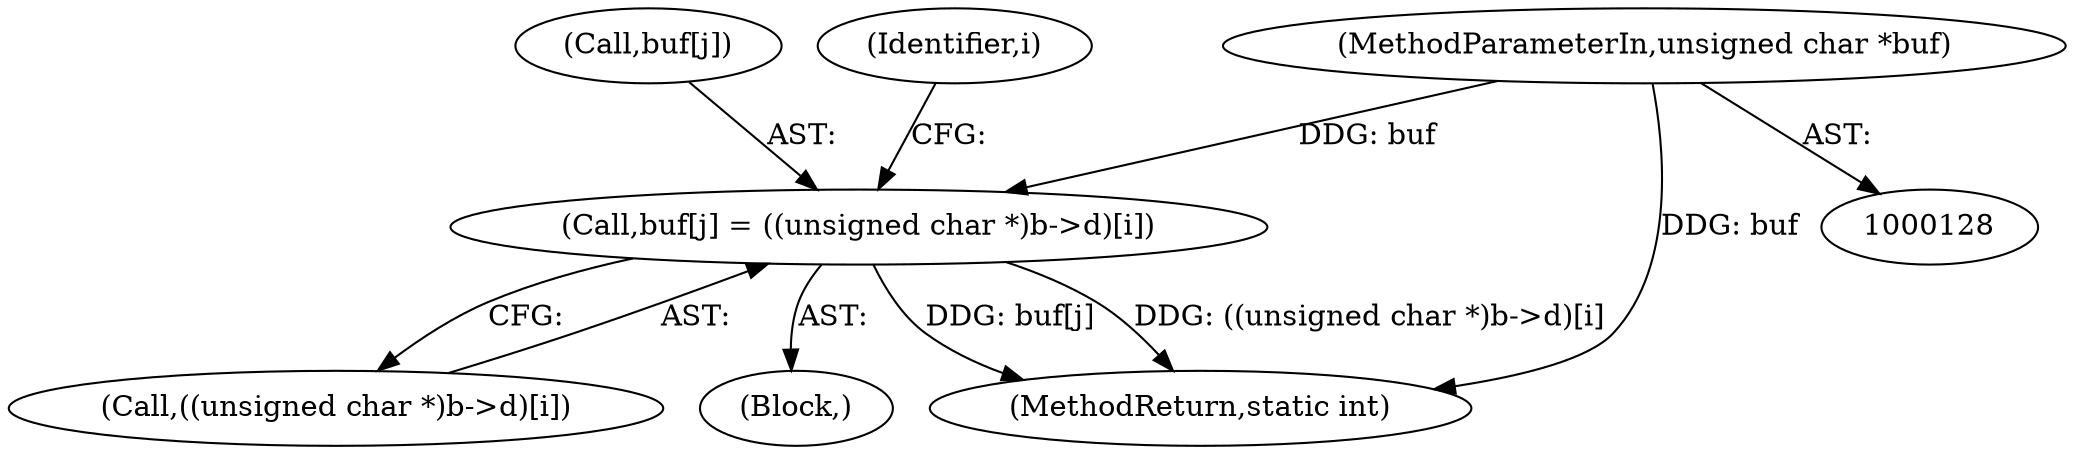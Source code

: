 digraph "1_openssl_708dc2f1291e104fe4eef810bb8ffc1fae5b19c1@array" {
"1000173" [label="(Call,buf[j] = ((unsigned char *)b->d)[i])"];
"1000131" [label="(MethodParameterIn,unsigned char *buf)"];
"1000173" [label="(Call,buf[j] = ((unsigned char *)b->d)[i])"];
"1000177" [label="(Call,((unsigned char *)b->d)[i])"];
"1000174" [label="(Call,buf[j])"];
"1000172" [label="(Block,)"];
"1000131" [label="(MethodParameterIn,unsigned char *buf)"];
"1000168" [label="(Identifier,i)"];
"1000186" [label="(MethodReturn,static int)"];
"1000173" -> "1000172"  [label="AST: "];
"1000173" -> "1000177"  [label="CFG: "];
"1000174" -> "1000173"  [label="AST: "];
"1000177" -> "1000173"  [label="AST: "];
"1000168" -> "1000173"  [label="CFG: "];
"1000173" -> "1000186"  [label="DDG: buf[j]"];
"1000173" -> "1000186"  [label="DDG: ((unsigned char *)b->d)[i]"];
"1000131" -> "1000173"  [label="DDG: buf"];
"1000131" -> "1000128"  [label="AST: "];
"1000131" -> "1000186"  [label="DDG: buf"];
}
